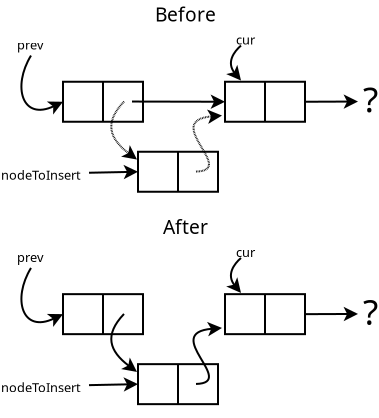 <?xml version="1.0" encoding="UTF-8"?>
<dia:diagram xmlns:dia="http://www.lysator.liu.se/~alla/dia/">
  <dia:layer name="Background" visible="true">
    <dia:object type="Standard - Text" version="0" id="O0">
      <dia:attribute name="obj_pos">
        <dia:point val="9.155,11.85"/>
      </dia:attribute>
      <dia:attribute name="obj_bb">
        <dia:rectangle val="9.155,10.973;11.332,12.505"/>
      </dia:attribute>
      <dia:attribute name="text">
        <dia:composite type="text">
          <dia:attribute name="string">
            <dia:string>#After#</dia:string>
          </dia:attribute>
          <dia:attribute name="font">
            <dia:font family="sans" style="0" name="Helvetica"/>
          </dia:attribute>
          <dia:attribute name="height">
            <dia:real val="1.2"/>
          </dia:attribute>
          <dia:attribute name="pos">
            <dia:point val="9.155,11.85"/>
          </dia:attribute>
          <dia:attribute name="color">
            <dia:color val="#000000"/>
          </dia:attribute>
          <dia:attribute name="alignment">
            <dia:enum val="0"/>
          </dia:attribute>
        </dia:composite>
      </dia:attribute>
    </dia:object>
    <dia:group>
      <dia:object type="Standard - Box" version="0" id="O1">
        <dia:attribute name="obj_pos">
          <dia:point val="7.905,18.36"/>
        </dia:attribute>
        <dia:attribute name="obj_bb">
          <dia:rectangle val="7.855,18.31;11.955,20.41"/>
        </dia:attribute>
        <dia:attribute name="elem_corner">
          <dia:point val="7.905,18.36"/>
        </dia:attribute>
        <dia:attribute name="elem_width">
          <dia:real val="4"/>
        </dia:attribute>
        <dia:attribute name="elem_height">
          <dia:real val="2"/>
        </dia:attribute>
        <dia:attribute name="show_background">
          <dia:boolean val="true"/>
        </dia:attribute>
      </dia:object>
      <dia:object type="Standard - Line" version="0" id="O2">
        <dia:attribute name="obj_pos">
          <dia:point val="9.905,18.36"/>
        </dia:attribute>
        <dia:attribute name="obj_bb">
          <dia:rectangle val="9.855,18.31;9.955,20.41"/>
        </dia:attribute>
        <dia:attribute name="conn_endpoints">
          <dia:point val="9.905,18.36"/>
          <dia:point val="9.905,20.36"/>
        </dia:attribute>
        <dia:attribute name="numcp">
          <dia:int val="1"/>
        </dia:attribute>
        <dia:connections>
          <dia:connection handle="0" to="O1" connection="1"/>
          <dia:connection handle="1" to="O1" connection="6"/>
        </dia:connections>
      </dia:object>
    </dia:group>
    <dia:object type="Standard - Text" version="0" id="O3">
      <dia:attribute name="obj_pos">
        <dia:point val="1.055,19.76"/>
      </dia:attribute>
      <dia:attribute name="obj_bb">
        <dia:rectangle val="1.055,19.16;5.105,20.11"/>
      </dia:attribute>
      <dia:attribute name="text">
        <dia:composite type="text">
          <dia:attribute name="string">
            <dia:string>#nodeToInsert#</dia:string>
          </dia:attribute>
          <dia:attribute name="font">
            <dia:font family="sans" style="0" name="Helvetica"/>
          </dia:attribute>
          <dia:attribute name="height">
            <dia:real val="0.8"/>
          </dia:attribute>
          <dia:attribute name="pos">
            <dia:point val="1.055,19.76"/>
          </dia:attribute>
          <dia:attribute name="color">
            <dia:color val="#000000"/>
          </dia:attribute>
          <dia:attribute name="alignment">
            <dia:enum val="0"/>
          </dia:attribute>
        </dia:composite>
      </dia:attribute>
    </dia:object>
    <dia:object type="Standard - Line" version="0" id="O4">
      <dia:attribute name="obj_pos">
        <dia:point val="5.455,19.41"/>
      </dia:attribute>
      <dia:attribute name="obj_bb">
        <dia:rectangle val="5.404,18.859;7.965,19.861"/>
      </dia:attribute>
      <dia:attribute name="conn_endpoints">
        <dia:point val="5.455,19.41"/>
        <dia:point val="7.905,19.36"/>
      </dia:attribute>
      <dia:attribute name="numcp">
        <dia:int val="1"/>
      </dia:attribute>
      <dia:attribute name="end_arrow">
        <dia:enum val="22"/>
      </dia:attribute>
      <dia:attribute name="end_arrow_length">
        <dia:real val="0.5"/>
      </dia:attribute>
      <dia:attribute name="end_arrow_width">
        <dia:real val="0.5"/>
      </dia:attribute>
    </dia:object>
    <dia:group>
      <dia:object type="Standard - Box" version="0" id="O5">
        <dia:attribute name="obj_pos">
          <dia:point val="4.155,14.86"/>
        </dia:attribute>
        <dia:attribute name="obj_bb">
          <dia:rectangle val="4.105,14.81;8.205,16.91"/>
        </dia:attribute>
        <dia:attribute name="elem_corner">
          <dia:point val="4.155,14.86"/>
        </dia:attribute>
        <dia:attribute name="elem_width">
          <dia:real val="4"/>
        </dia:attribute>
        <dia:attribute name="elem_height">
          <dia:real val="2"/>
        </dia:attribute>
        <dia:attribute name="show_background">
          <dia:boolean val="true"/>
        </dia:attribute>
      </dia:object>
      <dia:object type="Standard - Line" version="0" id="O6">
        <dia:attribute name="obj_pos">
          <dia:point val="6.155,14.86"/>
        </dia:attribute>
        <dia:attribute name="obj_bb">
          <dia:rectangle val="6.105,14.81;6.205,16.91"/>
        </dia:attribute>
        <dia:attribute name="conn_endpoints">
          <dia:point val="6.155,14.86"/>
          <dia:point val="6.155,16.86"/>
        </dia:attribute>
        <dia:attribute name="numcp">
          <dia:int val="1"/>
        </dia:attribute>
        <dia:connections>
          <dia:connection handle="0" to="O5" connection="1"/>
          <dia:connection handle="1" to="O5" connection="6"/>
        </dia:connections>
      </dia:object>
    </dia:group>
    <dia:group>
      <dia:object type="Standard - Box" version="0" id="O7">
        <dia:attribute name="obj_pos">
          <dia:point val="12.255,14.86"/>
        </dia:attribute>
        <dia:attribute name="obj_bb">
          <dia:rectangle val="12.205,14.81;16.305,16.91"/>
        </dia:attribute>
        <dia:attribute name="elem_corner">
          <dia:point val="12.255,14.86"/>
        </dia:attribute>
        <dia:attribute name="elem_width">
          <dia:real val="4"/>
        </dia:attribute>
        <dia:attribute name="elem_height">
          <dia:real val="2"/>
        </dia:attribute>
        <dia:attribute name="show_background">
          <dia:boolean val="true"/>
        </dia:attribute>
      </dia:object>
      <dia:object type="Standard - Line" version="0" id="O8">
        <dia:attribute name="obj_pos">
          <dia:point val="14.255,14.86"/>
        </dia:attribute>
        <dia:attribute name="obj_bb">
          <dia:rectangle val="14.205,14.81;14.305,16.91"/>
        </dia:attribute>
        <dia:attribute name="conn_endpoints">
          <dia:point val="14.255,14.86"/>
          <dia:point val="14.255,16.86"/>
        </dia:attribute>
        <dia:attribute name="numcp">
          <dia:int val="1"/>
        </dia:attribute>
        <dia:connections>
          <dia:connection handle="0" to="O7" connection="1"/>
          <dia:connection handle="1" to="O7" connection="6"/>
        </dia:connections>
      </dia:object>
    </dia:group>
    <dia:object type="Standard - Line" version="0" id="O9">
      <dia:attribute name="obj_pos">
        <dia:point val="16.255,15.86"/>
      </dia:attribute>
      <dia:attribute name="obj_bb">
        <dia:rectangle val="16.205,15.35;18.957,16.35"/>
      </dia:attribute>
      <dia:attribute name="conn_endpoints">
        <dia:point val="16.255,15.86"/>
        <dia:point val="18.905,15.85"/>
      </dia:attribute>
      <dia:attribute name="numcp">
        <dia:int val="1"/>
      </dia:attribute>
      <dia:attribute name="end_arrow">
        <dia:enum val="22"/>
      </dia:attribute>
      <dia:attribute name="end_arrow_length">
        <dia:real val="0.5"/>
      </dia:attribute>
      <dia:attribute name="end_arrow_width">
        <dia:real val="0.5"/>
      </dia:attribute>
    </dia:object>
    <dia:object type="Standard - Text" version="0" id="O10">
      <dia:attribute name="obj_pos">
        <dia:point val="19.155,16.4"/>
      </dia:attribute>
      <dia:attribute name="obj_bb">
        <dia:rectangle val="19.155,14.9;20.005,17.5"/>
      </dia:attribute>
      <dia:attribute name="text">
        <dia:composite type="text">
          <dia:attribute name="string">
            <dia:string>#?#</dia:string>
          </dia:attribute>
          <dia:attribute name="font">
            <dia:font family="sans" style="0" name="Helvetica"/>
          </dia:attribute>
          <dia:attribute name="height">
            <dia:real val="2.2"/>
          </dia:attribute>
          <dia:attribute name="pos">
            <dia:point val="19.155,16.4"/>
          </dia:attribute>
          <dia:attribute name="color">
            <dia:color val="#000000"/>
          </dia:attribute>
          <dia:attribute name="alignment">
            <dia:enum val="0"/>
          </dia:attribute>
        </dia:composite>
      </dia:attribute>
    </dia:object>
    <dia:object type="Standard - Text" version="0" id="O11">
      <dia:attribute name="obj_pos">
        <dia:point val="1.855,13.25"/>
      </dia:attribute>
      <dia:attribute name="obj_bb">
        <dia:rectangle val="1.855,12.65;3.205,13.6"/>
      </dia:attribute>
      <dia:attribute name="text">
        <dia:composite type="text">
          <dia:attribute name="string">
            <dia:string>#prev#</dia:string>
          </dia:attribute>
          <dia:attribute name="font">
            <dia:font family="sans" style="0" name="Helvetica"/>
          </dia:attribute>
          <dia:attribute name="height">
            <dia:real val="0.8"/>
          </dia:attribute>
          <dia:attribute name="pos">
            <dia:point val="1.855,13.25"/>
          </dia:attribute>
          <dia:attribute name="color">
            <dia:color val="#000000"/>
          </dia:attribute>
          <dia:attribute name="alignment">
            <dia:enum val="0"/>
          </dia:attribute>
        </dia:composite>
      </dia:attribute>
    </dia:object>
    <dia:object type="Standard - Text" version="0" id="O12">
      <dia:attribute name="obj_pos">
        <dia:point val="12.805,13"/>
      </dia:attribute>
      <dia:attribute name="obj_bb">
        <dia:rectangle val="12.805,12.381;13.824,13.387"/>
      </dia:attribute>
      <dia:attribute name="text">
        <dia:composite type="text">
          <dia:attribute name="string">
            <dia:string>#cur#</dia:string>
          </dia:attribute>
          <dia:attribute name="font">
            <dia:font family="sans" style="0" name="Helvetica"/>
          </dia:attribute>
          <dia:attribute name="height">
            <dia:real val="0.8"/>
          </dia:attribute>
          <dia:attribute name="pos">
            <dia:point val="12.805,13"/>
          </dia:attribute>
          <dia:attribute name="color">
            <dia:color val="#000000"/>
          </dia:attribute>
          <dia:attribute name="alignment">
            <dia:enum val="0"/>
          </dia:attribute>
        </dia:composite>
      </dia:attribute>
    </dia:object>
    <dia:object type="Standard - BezierLine" version="0" id="O13">
      <dia:attribute name="obj_pos">
        <dia:point val="2.555,13.55"/>
      </dia:attribute>
      <dia:attribute name="obj_bb">
        <dia:rectangle val="2.042,13.481;4.417,16.332"/>
      </dia:attribute>
      <dia:attribute name="bez_points">
        <dia:point val="2.555,13.55"/>
        <dia:point val="1.605,15.1"/>
        <dia:point val="2.105,16.85"/>
        <dia:point val="4.155,15.86"/>
      </dia:attribute>
      <dia:attribute name="corner_types">
        <dia:enum val="0"/>
        <dia:enum val="0"/>
      </dia:attribute>
      <dia:attribute name="end_arrow">
        <dia:enum val="22"/>
      </dia:attribute>
      <dia:attribute name="end_arrow_length">
        <dia:real val="0.5"/>
      </dia:attribute>
      <dia:attribute name="end_arrow_width">
        <dia:real val="0.5"/>
      </dia:attribute>
    </dia:object>
    <dia:object type="Standard - BezierLine" version="0" id="O14">
      <dia:attribute name="obj_pos">
        <dia:point val="13.055,13.05"/>
      </dia:attribute>
      <dia:attribute name="obj_bb">
        <dia:rectangle val="12.58,12.979;13.471,15.159"/>
      </dia:attribute>
      <dia:attribute name="bez_points">
        <dia:point val="13.055,13.05"/>
        <dia:point val="12.705,13.35"/>
        <dia:point val="12.305,13.9"/>
        <dia:point val="13.055,14.8"/>
      </dia:attribute>
      <dia:attribute name="corner_types">
        <dia:enum val="0"/>
        <dia:enum val="0"/>
      </dia:attribute>
      <dia:attribute name="end_arrow">
        <dia:enum val="22"/>
      </dia:attribute>
      <dia:attribute name="end_arrow_length">
        <dia:real val="0.5"/>
      </dia:attribute>
      <dia:attribute name="end_arrow_width">
        <dia:real val="0.5"/>
      </dia:attribute>
    </dia:object>
    <dia:object type="Standard - BezierLine" version="0" id="O15">
      <dia:attribute name="obj_pos">
        <dia:point val="7.205,15.85"/>
      </dia:attribute>
      <dia:attribute name="obj_bb">
        <dia:rectangle val="6.548,15.779;8.195,19.18"/>
      </dia:attribute>
      <dia:attribute name="bez_points">
        <dia:point val="7.205,15.85"/>
        <dia:point val="6.205,16.9"/>
        <dia:point val="6.455,17.7"/>
        <dia:point val="7.855,18.75"/>
      </dia:attribute>
      <dia:attribute name="corner_types">
        <dia:enum val="0"/>
        <dia:enum val="0"/>
      </dia:attribute>
      <dia:attribute name="end_arrow">
        <dia:enum val="22"/>
      </dia:attribute>
      <dia:attribute name="end_arrow_length">
        <dia:real val="0.5"/>
      </dia:attribute>
      <dia:attribute name="end_arrow_width">
        <dia:real val="0.5"/>
      </dia:attribute>
    </dia:object>
    <dia:object type="Standard - BezierLine" version="0" id="O16">
      <dia:attribute name="obj_pos">
        <dia:point val="10.805,19.35"/>
      </dia:attribute>
      <dia:attribute name="obj_bb">
        <dia:rectangle val="10.754,16.048;12.195,19.401"/>
      </dia:attribute>
      <dia:attribute name="bez_points">
        <dia:point val="10.805,19.35"/>
        <dia:point val="12.905,19.3"/>
        <dia:point val="9.005,16.8"/>
        <dia:point val="12.105,16.55"/>
      </dia:attribute>
      <dia:attribute name="corner_types">
        <dia:enum val="0"/>
        <dia:enum val="0"/>
      </dia:attribute>
      <dia:attribute name="end_arrow">
        <dia:enum val="22"/>
      </dia:attribute>
      <dia:attribute name="end_arrow_length">
        <dia:real val="0.5"/>
      </dia:attribute>
      <dia:attribute name="end_arrow_width">
        <dia:real val="0.5"/>
      </dia:attribute>
    </dia:object>
    <dia:object type="Standard - Text" version="0" id="O17">
      <dia:attribute name="obj_pos">
        <dia:point val="8.755,1.23"/>
      </dia:attribute>
      <dia:attribute name="obj_bb">
        <dia:rectangle val="8.755,0.38;11.705,1.83"/>
      </dia:attribute>
      <dia:attribute name="text">
        <dia:composite type="text">
          <dia:attribute name="string">
            <dia:string>#Before#</dia:string>
          </dia:attribute>
          <dia:attribute name="font">
            <dia:font family="sans" style="0" name="Helvetica"/>
          </dia:attribute>
          <dia:attribute name="height">
            <dia:real val="1.2"/>
          </dia:attribute>
          <dia:attribute name="pos">
            <dia:point val="8.755,1.23"/>
          </dia:attribute>
          <dia:attribute name="color">
            <dia:color val="#000000"/>
          </dia:attribute>
          <dia:attribute name="alignment">
            <dia:enum val="0"/>
          </dia:attribute>
        </dia:composite>
      </dia:attribute>
    </dia:object>
    <dia:group>
      <dia:object type="Standard - Box" version="0" id="O18">
        <dia:attribute name="obj_pos">
          <dia:point val="7.905,7.74"/>
        </dia:attribute>
        <dia:attribute name="obj_bb">
          <dia:rectangle val="7.855,7.69;11.955,9.79"/>
        </dia:attribute>
        <dia:attribute name="elem_corner">
          <dia:point val="7.905,7.74"/>
        </dia:attribute>
        <dia:attribute name="elem_width">
          <dia:real val="4"/>
        </dia:attribute>
        <dia:attribute name="elem_height">
          <dia:real val="2"/>
        </dia:attribute>
        <dia:attribute name="show_background">
          <dia:boolean val="true"/>
        </dia:attribute>
      </dia:object>
      <dia:object type="Standard - Line" version="0" id="O19">
        <dia:attribute name="obj_pos">
          <dia:point val="9.905,7.74"/>
        </dia:attribute>
        <dia:attribute name="obj_bb">
          <dia:rectangle val="9.855,7.69;9.955,9.79"/>
        </dia:attribute>
        <dia:attribute name="conn_endpoints">
          <dia:point val="9.905,7.74"/>
          <dia:point val="9.905,9.74"/>
        </dia:attribute>
        <dia:attribute name="numcp">
          <dia:int val="1"/>
        </dia:attribute>
        <dia:connections>
          <dia:connection handle="0" to="O18" connection="1"/>
          <dia:connection handle="1" to="O18" connection="6"/>
        </dia:connections>
      </dia:object>
    </dia:group>
    <dia:object type="Standard - Text" version="0" id="O20">
      <dia:attribute name="obj_pos">
        <dia:point val="1.055,9.14"/>
      </dia:attribute>
      <dia:attribute name="obj_bb">
        <dia:rectangle val="1.055,8.54;5.105,9.49"/>
      </dia:attribute>
      <dia:attribute name="text">
        <dia:composite type="text">
          <dia:attribute name="string">
            <dia:string>#nodeToInsert#</dia:string>
          </dia:attribute>
          <dia:attribute name="font">
            <dia:font family="sans" style="0" name="Helvetica"/>
          </dia:attribute>
          <dia:attribute name="height">
            <dia:real val="0.8"/>
          </dia:attribute>
          <dia:attribute name="pos">
            <dia:point val="1.055,9.14"/>
          </dia:attribute>
          <dia:attribute name="color">
            <dia:color val="#000000"/>
          </dia:attribute>
          <dia:attribute name="alignment">
            <dia:enum val="0"/>
          </dia:attribute>
        </dia:composite>
      </dia:attribute>
    </dia:object>
    <dia:object type="Standard - Line" version="0" id="O21">
      <dia:attribute name="obj_pos">
        <dia:point val="5.455,8.79"/>
      </dia:attribute>
      <dia:attribute name="obj_bb">
        <dia:rectangle val="5.404,8.239;7.965,9.241"/>
      </dia:attribute>
      <dia:attribute name="conn_endpoints">
        <dia:point val="5.455,8.79"/>
        <dia:point val="7.905,8.74"/>
      </dia:attribute>
      <dia:attribute name="numcp">
        <dia:int val="1"/>
      </dia:attribute>
      <dia:attribute name="end_arrow">
        <dia:enum val="22"/>
      </dia:attribute>
      <dia:attribute name="end_arrow_length">
        <dia:real val="0.5"/>
      </dia:attribute>
      <dia:attribute name="end_arrow_width">
        <dia:real val="0.5"/>
      </dia:attribute>
    </dia:object>
    <dia:group>
      <dia:object type="Standard - Box" version="0" id="O22">
        <dia:attribute name="obj_pos">
          <dia:point val="4.155,4.24"/>
        </dia:attribute>
        <dia:attribute name="obj_bb">
          <dia:rectangle val="4.105,4.19;8.205,6.29"/>
        </dia:attribute>
        <dia:attribute name="elem_corner">
          <dia:point val="4.155,4.24"/>
        </dia:attribute>
        <dia:attribute name="elem_width">
          <dia:real val="4"/>
        </dia:attribute>
        <dia:attribute name="elem_height">
          <dia:real val="2"/>
        </dia:attribute>
        <dia:attribute name="show_background">
          <dia:boolean val="true"/>
        </dia:attribute>
      </dia:object>
      <dia:object type="Standard - Line" version="0" id="O23">
        <dia:attribute name="obj_pos">
          <dia:point val="6.155,4.24"/>
        </dia:attribute>
        <dia:attribute name="obj_bb">
          <dia:rectangle val="6.105,4.19;6.205,6.29"/>
        </dia:attribute>
        <dia:attribute name="conn_endpoints">
          <dia:point val="6.155,4.24"/>
          <dia:point val="6.155,6.24"/>
        </dia:attribute>
        <dia:attribute name="numcp">
          <dia:int val="1"/>
        </dia:attribute>
        <dia:connections>
          <dia:connection handle="0" to="O22" connection="1"/>
          <dia:connection handle="1" to="O22" connection="6"/>
        </dia:connections>
      </dia:object>
    </dia:group>
    <dia:group>
      <dia:object type="Standard - Box" version="0" id="O24">
        <dia:attribute name="obj_pos">
          <dia:point val="12.255,4.24"/>
        </dia:attribute>
        <dia:attribute name="obj_bb">
          <dia:rectangle val="12.205,4.19;16.305,6.29"/>
        </dia:attribute>
        <dia:attribute name="elem_corner">
          <dia:point val="12.255,4.24"/>
        </dia:attribute>
        <dia:attribute name="elem_width">
          <dia:real val="4"/>
        </dia:attribute>
        <dia:attribute name="elem_height">
          <dia:real val="2"/>
        </dia:attribute>
        <dia:attribute name="show_background">
          <dia:boolean val="true"/>
        </dia:attribute>
      </dia:object>
      <dia:object type="Standard - Line" version="0" id="O25">
        <dia:attribute name="obj_pos">
          <dia:point val="14.255,4.24"/>
        </dia:attribute>
        <dia:attribute name="obj_bb">
          <dia:rectangle val="14.205,4.19;14.305,6.29"/>
        </dia:attribute>
        <dia:attribute name="conn_endpoints">
          <dia:point val="14.255,4.24"/>
          <dia:point val="14.255,6.24"/>
        </dia:attribute>
        <dia:attribute name="numcp">
          <dia:int val="1"/>
        </dia:attribute>
        <dia:connections>
          <dia:connection handle="0" to="O24" connection="1"/>
          <dia:connection handle="1" to="O24" connection="6"/>
        </dia:connections>
      </dia:object>
    </dia:group>
    <dia:object type="Standard - Line" version="0" id="O26">
      <dia:attribute name="obj_pos">
        <dia:point val="16.255,5.24"/>
      </dia:attribute>
      <dia:attribute name="obj_bb">
        <dia:rectangle val="16.205,4.73;18.957,5.73"/>
      </dia:attribute>
      <dia:attribute name="conn_endpoints">
        <dia:point val="16.255,5.24"/>
        <dia:point val="18.905,5.23"/>
      </dia:attribute>
      <dia:attribute name="numcp">
        <dia:int val="1"/>
      </dia:attribute>
      <dia:attribute name="end_arrow">
        <dia:enum val="22"/>
      </dia:attribute>
      <dia:attribute name="end_arrow_length">
        <dia:real val="0.5"/>
      </dia:attribute>
      <dia:attribute name="end_arrow_width">
        <dia:real val="0.5"/>
      </dia:attribute>
    </dia:object>
    <dia:object type="Standard - Text" version="0" id="O27">
      <dia:attribute name="obj_pos">
        <dia:point val="19.155,5.78"/>
      </dia:attribute>
      <dia:attribute name="obj_bb">
        <dia:rectangle val="19.155,4.28;20.005,6.88"/>
      </dia:attribute>
      <dia:attribute name="text">
        <dia:composite type="text">
          <dia:attribute name="string">
            <dia:string>#?#</dia:string>
          </dia:attribute>
          <dia:attribute name="font">
            <dia:font family="sans" style="0" name="Helvetica"/>
          </dia:attribute>
          <dia:attribute name="height">
            <dia:real val="2.2"/>
          </dia:attribute>
          <dia:attribute name="pos">
            <dia:point val="19.155,5.78"/>
          </dia:attribute>
          <dia:attribute name="color">
            <dia:color val="#000000"/>
          </dia:attribute>
          <dia:attribute name="alignment">
            <dia:enum val="0"/>
          </dia:attribute>
        </dia:composite>
      </dia:attribute>
    </dia:object>
    <dia:object type="Standard - Text" version="0" id="O28">
      <dia:attribute name="obj_pos">
        <dia:point val="1.855,2.63"/>
      </dia:attribute>
      <dia:attribute name="obj_bb">
        <dia:rectangle val="1.855,2.03;3.205,2.98"/>
      </dia:attribute>
      <dia:attribute name="text">
        <dia:composite type="text">
          <dia:attribute name="string">
            <dia:string>#prev#</dia:string>
          </dia:attribute>
          <dia:attribute name="font">
            <dia:font family="sans" style="0" name="Helvetica"/>
          </dia:attribute>
          <dia:attribute name="height">
            <dia:real val="0.8"/>
          </dia:attribute>
          <dia:attribute name="pos">
            <dia:point val="1.855,2.63"/>
          </dia:attribute>
          <dia:attribute name="color">
            <dia:color val="#000000"/>
          </dia:attribute>
          <dia:attribute name="alignment">
            <dia:enum val="0"/>
          </dia:attribute>
        </dia:composite>
      </dia:attribute>
    </dia:object>
    <dia:object type="Standard - Text" version="0" id="O29">
      <dia:attribute name="obj_pos">
        <dia:point val="12.805,2.38"/>
      </dia:attribute>
      <dia:attribute name="obj_bb">
        <dia:rectangle val="12.805,1.761;13.824,2.768"/>
      </dia:attribute>
      <dia:attribute name="text">
        <dia:composite type="text">
          <dia:attribute name="string">
            <dia:string>#cur#</dia:string>
          </dia:attribute>
          <dia:attribute name="font">
            <dia:font family="sans" style="0" name="Helvetica"/>
          </dia:attribute>
          <dia:attribute name="height">
            <dia:real val="0.8"/>
          </dia:attribute>
          <dia:attribute name="pos">
            <dia:point val="12.805,2.38"/>
          </dia:attribute>
          <dia:attribute name="color">
            <dia:color val="#000000"/>
          </dia:attribute>
          <dia:attribute name="alignment">
            <dia:enum val="0"/>
          </dia:attribute>
        </dia:composite>
      </dia:attribute>
    </dia:object>
    <dia:object type="Standard - BezierLine" version="0" id="O30">
      <dia:attribute name="obj_pos">
        <dia:point val="2.555,2.93"/>
      </dia:attribute>
      <dia:attribute name="obj_bb">
        <dia:rectangle val="2.042,2.861;4.417,5.712"/>
      </dia:attribute>
      <dia:attribute name="bez_points">
        <dia:point val="2.555,2.93"/>
        <dia:point val="1.605,4.48"/>
        <dia:point val="2.105,6.23"/>
        <dia:point val="4.155,5.24"/>
      </dia:attribute>
      <dia:attribute name="corner_types">
        <dia:enum val="0"/>
        <dia:enum val="0"/>
      </dia:attribute>
      <dia:attribute name="end_arrow">
        <dia:enum val="22"/>
      </dia:attribute>
      <dia:attribute name="end_arrow_length">
        <dia:real val="0.5"/>
      </dia:attribute>
      <dia:attribute name="end_arrow_width">
        <dia:real val="0.5"/>
      </dia:attribute>
    </dia:object>
    <dia:object type="Standard - Line" version="0" id="O31">
      <dia:attribute name="obj_pos">
        <dia:point val="7.605,5.23"/>
      </dia:attribute>
      <dia:attribute name="obj_bb">
        <dia:rectangle val="7.555,4.74;12.306,5.74"/>
      </dia:attribute>
      <dia:attribute name="conn_endpoints">
        <dia:point val="7.605,5.23"/>
        <dia:point val="12.255,5.24"/>
      </dia:attribute>
      <dia:attribute name="numcp">
        <dia:int val="1"/>
      </dia:attribute>
      <dia:attribute name="end_arrow">
        <dia:enum val="22"/>
      </dia:attribute>
      <dia:attribute name="end_arrow_length">
        <dia:real val="0.5"/>
      </dia:attribute>
      <dia:attribute name="end_arrow_width">
        <dia:real val="0.5"/>
      </dia:attribute>
    </dia:object>
    <dia:object type="Standard - BezierLine" version="0" id="O32">
      <dia:attribute name="obj_pos">
        <dia:point val="13.055,2.43"/>
      </dia:attribute>
      <dia:attribute name="obj_bb">
        <dia:rectangle val="12.58,2.36;13.471,4.538"/>
      </dia:attribute>
      <dia:attribute name="bez_points">
        <dia:point val="13.055,2.43"/>
        <dia:point val="12.705,2.73"/>
        <dia:point val="12.305,3.28"/>
        <dia:point val="13.055,4.18"/>
      </dia:attribute>
      <dia:attribute name="corner_types">
        <dia:enum val="0"/>
        <dia:enum val="0"/>
      </dia:attribute>
      <dia:attribute name="end_arrow">
        <dia:enum val="22"/>
      </dia:attribute>
      <dia:attribute name="end_arrow_length">
        <dia:real val="0.5"/>
      </dia:attribute>
      <dia:attribute name="end_arrow_width">
        <dia:real val="0.5"/>
      </dia:attribute>
    </dia:object>
    <dia:object type="Standard - BezierLine" version="0" id="O33">
      <dia:attribute name="obj_pos">
        <dia:point val="7.205,5.23"/>
      </dia:attribute>
      <dia:attribute name="obj_bb">
        <dia:rectangle val="6.548,5.159;8.195,8.56"/>
      </dia:attribute>
      <dia:attribute name="bez_points">
        <dia:point val="7.205,5.23"/>
        <dia:point val="6.205,6.28"/>
        <dia:point val="6.455,7.08"/>
        <dia:point val="7.855,8.13"/>
      </dia:attribute>
      <dia:attribute name="corner_types">
        <dia:enum val="0"/>
        <dia:enum val="0"/>
      </dia:attribute>
      <dia:attribute name="line_style">
        <dia:enum val="4"/>
      </dia:attribute>
      <dia:attribute name="dashlength">
        <dia:real val="0.4"/>
      </dia:attribute>
      <dia:attribute name="end_arrow">
        <dia:enum val="22"/>
      </dia:attribute>
      <dia:attribute name="end_arrow_length">
        <dia:real val="0.5"/>
      </dia:attribute>
      <dia:attribute name="end_arrow_width">
        <dia:real val="0.5"/>
      </dia:attribute>
    </dia:object>
    <dia:object type="Standard - BezierLine" version="0" id="O34">
      <dia:attribute name="obj_pos">
        <dia:point val="10.805,8.73"/>
      </dia:attribute>
      <dia:attribute name="obj_bb">
        <dia:rectangle val="10.754,5.428;12.195,8.781"/>
      </dia:attribute>
      <dia:attribute name="bez_points">
        <dia:point val="10.805,8.73"/>
        <dia:point val="12.905,8.68"/>
        <dia:point val="9.005,6.18"/>
        <dia:point val="12.105,5.93"/>
      </dia:attribute>
      <dia:attribute name="corner_types">
        <dia:enum val="0"/>
        <dia:enum val="0"/>
      </dia:attribute>
      <dia:attribute name="line_style">
        <dia:enum val="4"/>
      </dia:attribute>
      <dia:attribute name="dashlength">
        <dia:real val="0.4"/>
      </dia:attribute>
      <dia:attribute name="end_arrow">
        <dia:enum val="22"/>
      </dia:attribute>
      <dia:attribute name="end_arrow_length">
        <dia:real val="0.5"/>
      </dia:attribute>
      <dia:attribute name="end_arrow_width">
        <dia:real val="0.5"/>
      </dia:attribute>
    </dia:object>
    <dia:object type="Standard - Line" version="0" id="O35">
      <dia:attribute name="obj_pos">
        <dia:point val="7,21"/>
      </dia:attribute>
      <dia:attribute name="obj_bb">
        <dia:rectangle val="6.95,20.95;15.05,21.05"/>
      </dia:attribute>
      <dia:attribute name="conn_endpoints">
        <dia:point val="7,21"/>
        <dia:point val="15,21"/>
      </dia:attribute>
      <dia:attribute name="numcp">
        <dia:int val="1"/>
      </dia:attribute>
      <dia:attribute name="line_color">
        <dia:color val="#ffffff"/>
      </dia:attribute>
    </dia:object>
  </dia:layer>
</dia:diagram>
